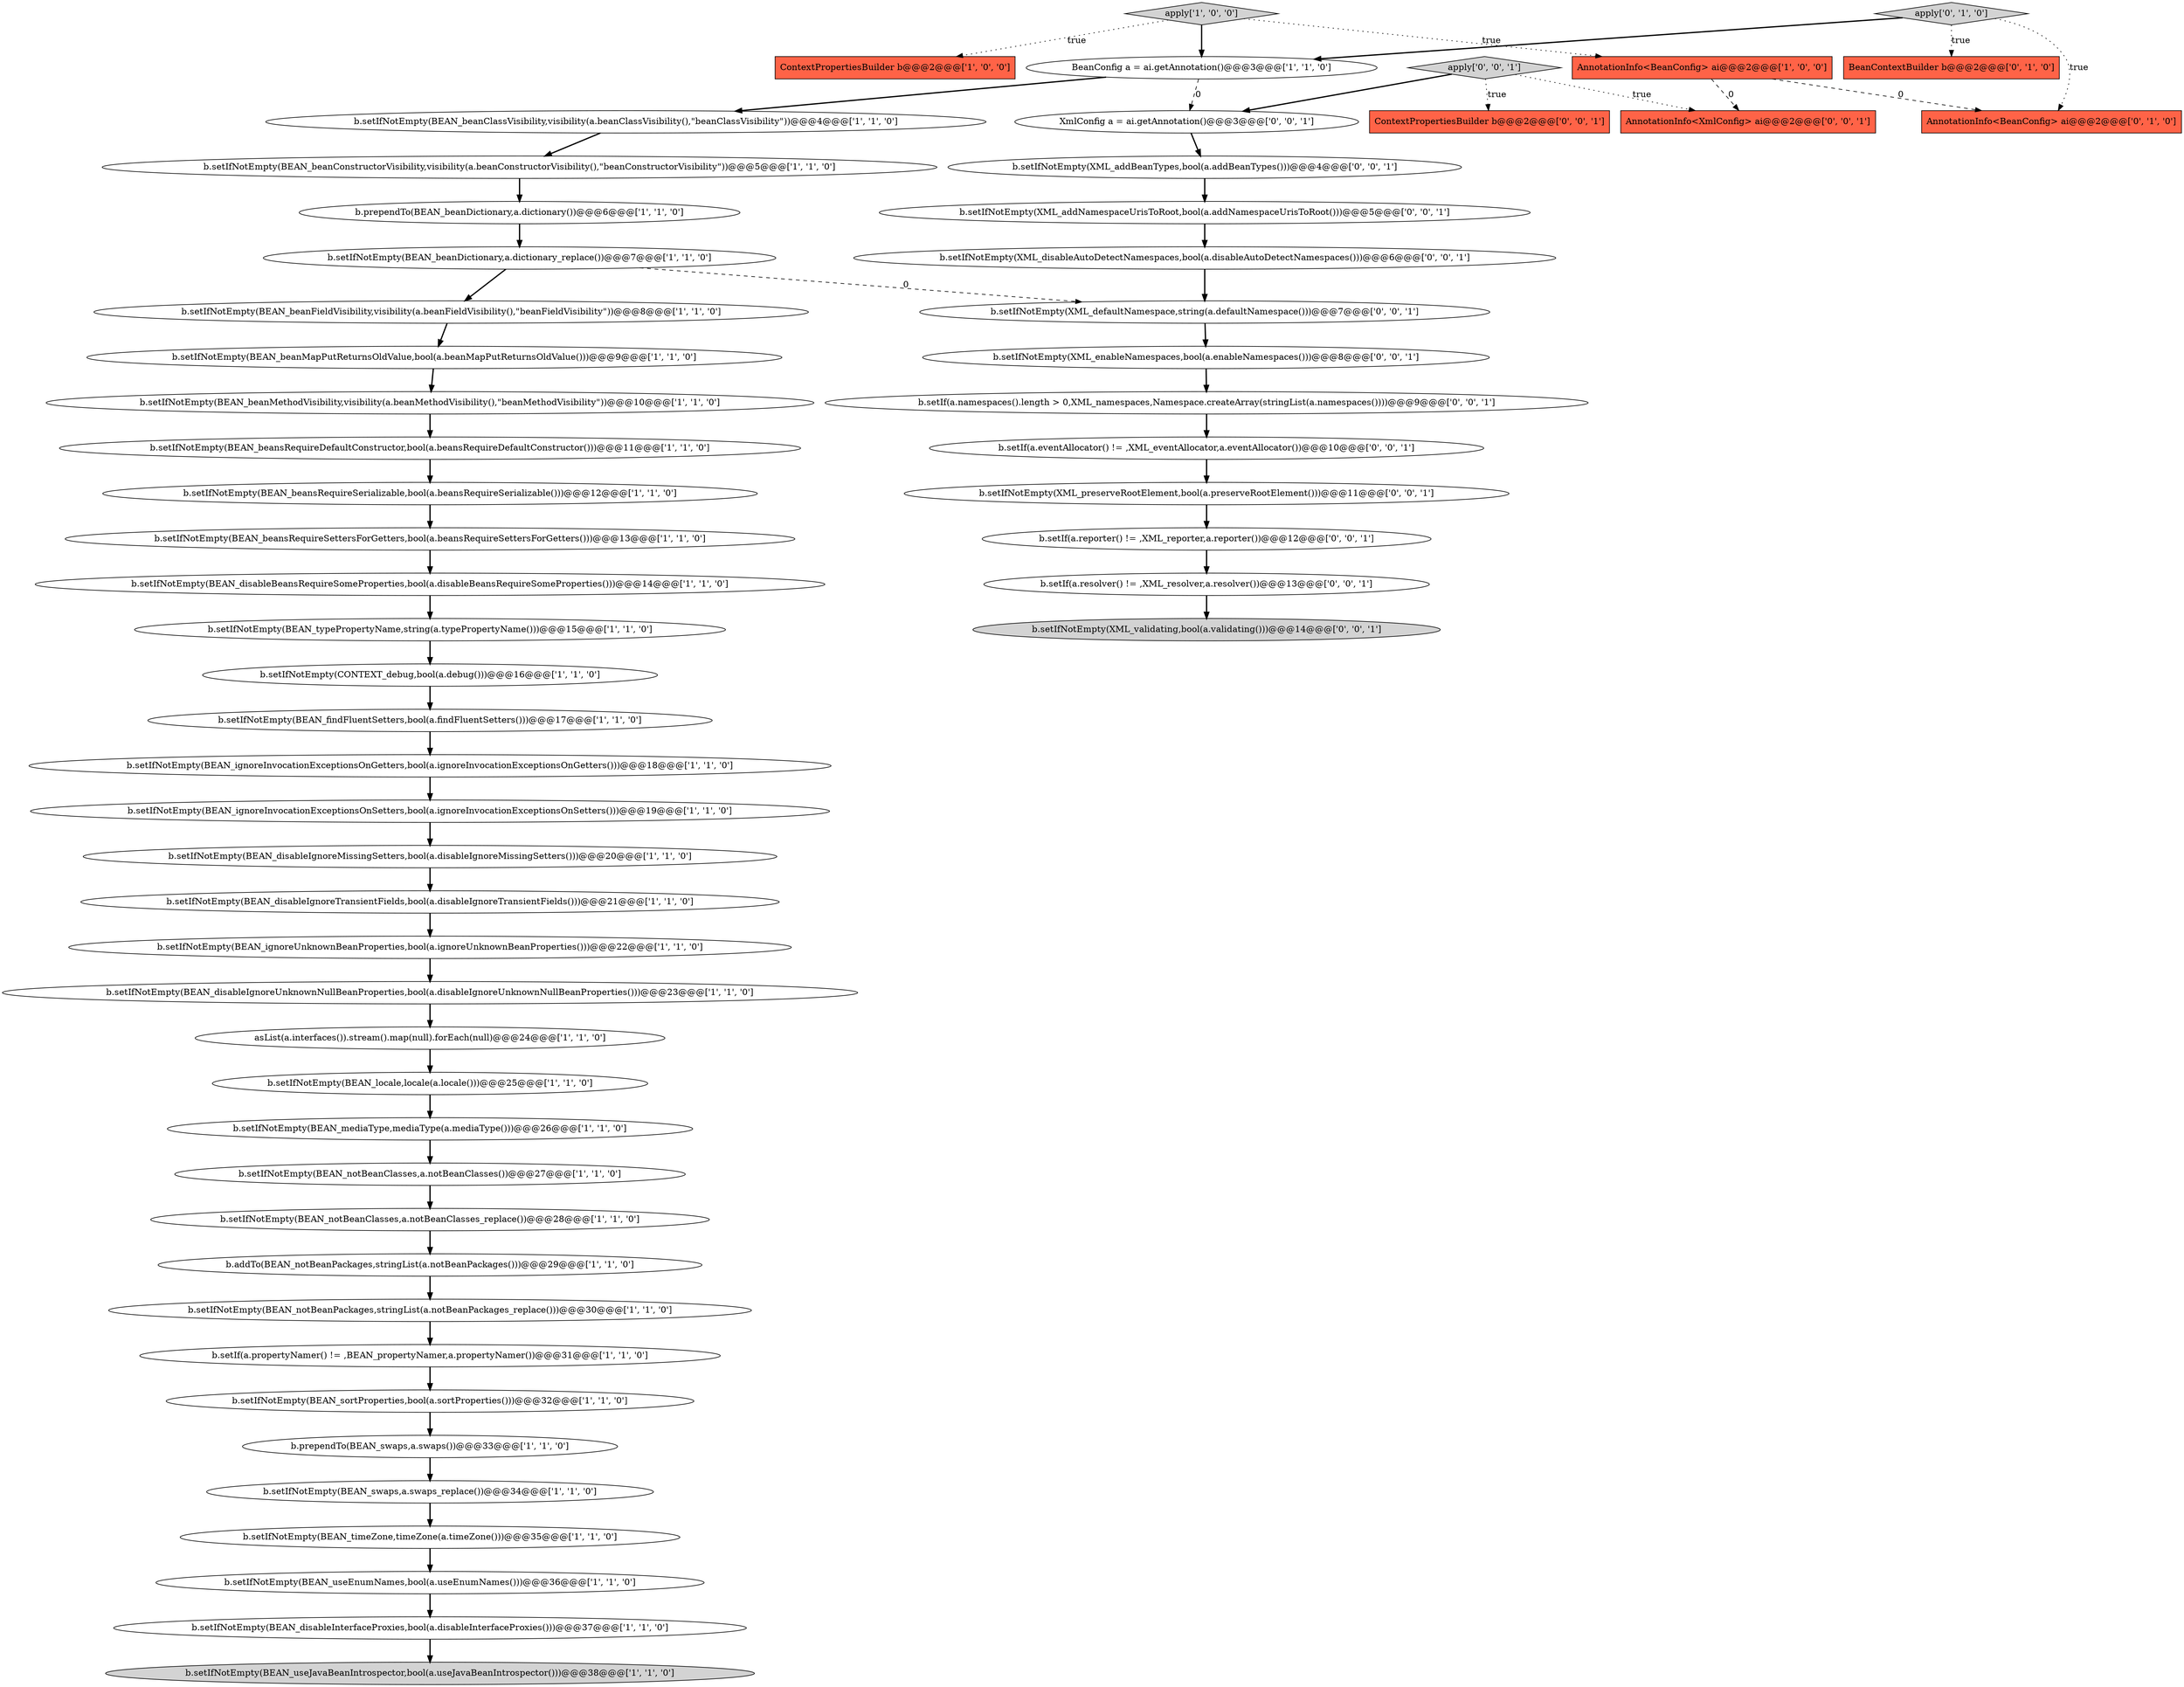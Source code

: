 digraph {
11 [style = filled, label = "b.setIfNotEmpty(BEAN_beanMapPutReturnsOldValue,bool(a.beanMapPutReturnsOldValue()))@@@9@@@['1', '1', '0']", fillcolor = white, shape = ellipse image = "AAA0AAABBB1BBB"];
30 [style = filled, label = "b.setIfNotEmpty(BEAN_disableIgnoreMissingSetters,bool(a.disableIgnoreMissingSetters()))@@@20@@@['1', '1', '0']", fillcolor = white, shape = ellipse image = "AAA0AAABBB1BBB"];
49 [style = filled, label = "b.setIfNotEmpty(XML_validating,bool(a.validating()))@@@14@@@['0', '0', '1']", fillcolor = lightgray, shape = ellipse image = "AAA0AAABBB3BBB"];
54 [style = filled, label = "b.setIf(a.resolver() != ,XML_resolver,a.resolver())@@@13@@@['0', '0', '1']", fillcolor = white, shape = ellipse image = "AAA0AAABBB3BBB"];
35 [style = filled, label = "b.setIfNotEmpty(BEAN_ignoreInvocationExceptionsOnGetters,bool(a.ignoreInvocationExceptionsOnGetters()))@@@18@@@['1', '1', '0']", fillcolor = white, shape = ellipse image = "AAA0AAABBB1BBB"];
0 [style = filled, label = "b.setIfNotEmpty(BEAN_beansRequireSettersForGetters,bool(a.beansRequireSettersForGetters()))@@@13@@@['1', '1', '0']", fillcolor = white, shape = ellipse image = "AAA0AAABBB1BBB"];
2 [style = filled, label = "BeanConfig a = ai.getAnnotation()@@@3@@@['1', '1', '0']", fillcolor = white, shape = ellipse image = "AAA0AAABBB1BBB"];
1 [style = filled, label = "b.prependTo(BEAN_beanDictionary,a.dictionary())@@@6@@@['1', '1', '0']", fillcolor = white, shape = ellipse image = "AAA0AAABBB1BBB"];
34 [style = filled, label = "b.setIfNotEmpty(BEAN_beansRequireDefaultConstructor,bool(a.beansRequireDefaultConstructor()))@@@11@@@['1', '1', '0']", fillcolor = white, shape = ellipse image = "AAA0AAABBB1BBB"];
32 [style = filled, label = "b.setIfNotEmpty(BEAN_findFluentSetters,bool(a.findFluentSetters()))@@@17@@@['1', '1', '0']", fillcolor = white, shape = ellipse image = "AAA0AAABBB1BBB"];
13 [style = filled, label = "b.setIfNotEmpty(BEAN_mediaType,mediaType(a.mediaType()))@@@26@@@['1', '1', '0']", fillcolor = white, shape = ellipse image = "AAA0AAABBB1BBB"];
45 [style = filled, label = "ContextPropertiesBuilder b@@@2@@@['0', '0', '1']", fillcolor = tomato, shape = box image = "AAA0AAABBB3BBB"];
33 [style = filled, label = "b.setIfNotEmpty(BEAN_beanDictionary,a.dictionary_replace())@@@7@@@['1', '1', '0']", fillcolor = white, shape = ellipse image = "AAA0AAABBB1BBB"];
38 [style = filled, label = "b.setIfNotEmpty(BEAN_beanFieldVisibility,visibility(a.beanFieldVisibility(),\"beanFieldVisibility\"))@@@8@@@['1', '1', '0']", fillcolor = white, shape = ellipse image = "AAA0AAABBB1BBB"];
15 [style = filled, label = "b.addTo(BEAN_notBeanPackages,stringList(a.notBeanPackages()))@@@29@@@['1', '1', '0']", fillcolor = white, shape = ellipse image = "AAA0AAABBB1BBB"];
4 [style = filled, label = "ContextPropertiesBuilder b@@@2@@@['1', '0', '0']", fillcolor = tomato, shape = box image = "AAA0AAABBB1BBB"];
55 [style = filled, label = "b.setIfNotEmpty(XML_enableNamespaces,bool(a.enableNamespaces()))@@@8@@@['0', '0', '1']", fillcolor = white, shape = ellipse image = "AAA0AAABBB3BBB"];
43 [style = filled, label = "b.setIfNotEmpty(XML_addBeanTypes,bool(a.addBeanTypes()))@@@4@@@['0', '0', '1']", fillcolor = white, shape = ellipse image = "AAA0AAABBB3BBB"];
22 [style = filled, label = "b.setIfNotEmpty(BEAN_notBeanClasses,a.notBeanClasses_replace())@@@28@@@['1', '1', '0']", fillcolor = white, shape = ellipse image = "AAA0AAABBB1BBB"];
36 [style = filled, label = "b.setIfNotEmpty(BEAN_disableIgnoreTransientFields,bool(a.disableIgnoreTransientFields()))@@@21@@@['1', '1', '0']", fillcolor = white, shape = ellipse image = "AAA0AAABBB1BBB"];
47 [style = filled, label = "AnnotationInfo<XmlConfig> ai@@@2@@@['0', '0', '1']", fillcolor = tomato, shape = box image = "AAA0AAABBB3BBB"];
31 [style = filled, label = "b.setIfNotEmpty(BEAN_ignoreUnknownBeanProperties,bool(a.ignoreUnknownBeanProperties()))@@@22@@@['1', '1', '0']", fillcolor = white, shape = ellipse image = "AAA0AAABBB1BBB"];
19 [style = filled, label = "b.setIfNotEmpty(BEAN_useJavaBeanIntrospector,bool(a.useJavaBeanIntrospector()))@@@38@@@['1', '1', '0']", fillcolor = lightgray, shape = ellipse image = "AAA0AAABBB1BBB"];
46 [style = filled, label = "b.setIf(a.eventAllocator() != ,XML_eventAllocator,a.eventAllocator())@@@10@@@['0', '0', '1']", fillcolor = white, shape = ellipse image = "AAA0AAABBB3BBB"];
56 [style = filled, label = "b.setIfNotEmpty(XML_preserveRootElement,bool(a.preserveRootElement()))@@@11@@@['0', '0', '1']", fillcolor = white, shape = ellipse image = "AAA0AAABBB3BBB"];
26 [style = filled, label = "b.setIfNotEmpty(BEAN_notBeanPackages,stringList(a.notBeanPackages_replace()))@@@30@@@['1', '1', '0']", fillcolor = white, shape = ellipse image = "AAA0AAABBB1BBB"];
14 [style = filled, label = "b.setIfNotEmpty(BEAN_beanClassVisibility,visibility(a.beanClassVisibility(),\"beanClassVisibility\"))@@@4@@@['1', '1', '0']", fillcolor = white, shape = ellipse image = "AAA0AAABBB1BBB"];
39 [style = filled, label = "BeanContextBuilder b@@@2@@@['0', '1', '0']", fillcolor = tomato, shape = box image = "AAA0AAABBB2BBB"];
8 [style = filled, label = "b.setIfNotEmpty(BEAN_beanConstructorVisibility,visibility(a.beanConstructorVisibility(),\"beanConstructorVisibility\"))@@@5@@@['1', '1', '0']", fillcolor = white, shape = ellipse image = "AAA0AAABBB1BBB"];
25 [style = filled, label = "b.setIfNotEmpty(BEAN_locale,locale(a.locale()))@@@25@@@['1', '1', '0']", fillcolor = white, shape = ellipse image = "AAA0AAABBB1BBB"];
37 [style = filled, label = "b.setIfNotEmpty(BEAN_swaps,a.swaps_replace())@@@34@@@['1', '1', '0']", fillcolor = white, shape = ellipse image = "AAA0AAABBB1BBB"];
10 [style = filled, label = "b.setIf(a.propertyNamer() != ,BEAN_propertyNamer,a.propertyNamer())@@@31@@@['1', '1', '0']", fillcolor = white, shape = ellipse image = "AAA0AAABBB1BBB"];
41 [style = filled, label = "AnnotationInfo<BeanConfig> ai@@@2@@@['0', '1', '0']", fillcolor = tomato, shape = box image = "AAA1AAABBB2BBB"];
48 [style = filled, label = "apply['0', '0', '1']", fillcolor = lightgray, shape = diamond image = "AAA0AAABBB3BBB"];
12 [style = filled, label = "b.setIfNotEmpty(BEAN_beansRequireSerializable,bool(a.beansRequireSerializable()))@@@12@@@['1', '1', '0']", fillcolor = white, shape = ellipse image = "AAA0AAABBB1BBB"];
23 [style = filled, label = "apply['1', '0', '0']", fillcolor = lightgray, shape = diamond image = "AAA0AAABBB1BBB"];
3 [style = filled, label = "asList(a.interfaces()).stream().map(null).forEach(null)@@@24@@@['1', '1', '0']", fillcolor = white, shape = ellipse image = "AAA0AAABBB1BBB"];
5 [style = filled, label = "b.setIfNotEmpty(BEAN_ignoreInvocationExceptionsOnSetters,bool(a.ignoreInvocationExceptionsOnSetters()))@@@19@@@['1', '1', '0']", fillcolor = white, shape = ellipse image = "AAA0AAABBB1BBB"];
6 [style = filled, label = "b.setIfNotEmpty(BEAN_disableBeansRequireSomeProperties,bool(a.disableBeansRequireSomeProperties()))@@@14@@@['1', '1', '0']", fillcolor = white, shape = ellipse image = "AAA0AAABBB1BBB"];
42 [style = filled, label = "b.setIf(a.namespaces().length > 0,XML_namespaces,Namespace.createArray(stringList(a.namespaces())))@@@9@@@['0', '0', '1']", fillcolor = white, shape = ellipse image = "AAA0AAABBB3BBB"];
52 [style = filled, label = "b.setIfNotEmpty(XML_defaultNamespace,string(a.defaultNamespace()))@@@7@@@['0', '0', '1']", fillcolor = white, shape = ellipse image = "AAA0AAABBB3BBB"];
29 [style = filled, label = "b.setIfNotEmpty(BEAN_disableIgnoreUnknownNullBeanProperties,bool(a.disableIgnoreUnknownNullBeanProperties()))@@@23@@@['1', '1', '0']", fillcolor = white, shape = ellipse image = "AAA0AAABBB1BBB"];
28 [style = filled, label = "b.setIfNotEmpty(BEAN_timeZone,timeZone(a.timeZone()))@@@35@@@['1', '1', '0']", fillcolor = white, shape = ellipse image = "AAA0AAABBB1BBB"];
27 [style = filled, label = "b.prependTo(BEAN_swaps,a.swaps())@@@33@@@['1', '1', '0']", fillcolor = white, shape = ellipse image = "AAA0AAABBB1BBB"];
40 [style = filled, label = "apply['0', '1', '0']", fillcolor = lightgray, shape = diamond image = "AAA0AAABBB2BBB"];
50 [style = filled, label = "XmlConfig a = ai.getAnnotation()@@@3@@@['0', '0', '1']", fillcolor = white, shape = ellipse image = "AAA0AAABBB3BBB"];
51 [style = filled, label = "b.setIf(a.reporter() != ,XML_reporter,a.reporter())@@@12@@@['0', '0', '1']", fillcolor = white, shape = ellipse image = "AAA0AAABBB3BBB"];
18 [style = filled, label = "b.setIfNotEmpty(BEAN_useEnumNames,bool(a.useEnumNames()))@@@36@@@['1', '1', '0']", fillcolor = white, shape = ellipse image = "AAA0AAABBB1BBB"];
9 [style = filled, label = "b.setIfNotEmpty(BEAN_beanMethodVisibility,visibility(a.beanMethodVisibility(),\"beanMethodVisibility\"))@@@10@@@['1', '1', '0']", fillcolor = white, shape = ellipse image = "AAA0AAABBB1BBB"];
21 [style = filled, label = "b.setIfNotEmpty(BEAN_disableInterfaceProxies,bool(a.disableInterfaceProxies()))@@@37@@@['1', '1', '0']", fillcolor = white, shape = ellipse image = "AAA0AAABBB1BBB"];
17 [style = filled, label = "b.setIfNotEmpty(BEAN_sortProperties,bool(a.sortProperties()))@@@32@@@['1', '1', '0']", fillcolor = white, shape = ellipse image = "AAA0AAABBB1BBB"];
53 [style = filled, label = "b.setIfNotEmpty(XML_disableAutoDetectNamespaces,bool(a.disableAutoDetectNamespaces()))@@@6@@@['0', '0', '1']", fillcolor = white, shape = ellipse image = "AAA0AAABBB3BBB"];
24 [style = filled, label = "b.setIfNotEmpty(CONTEXT_debug,bool(a.debug()))@@@16@@@['1', '1', '0']", fillcolor = white, shape = ellipse image = "AAA0AAABBB1BBB"];
16 [style = filled, label = "AnnotationInfo<BeanConfig> ai@@@2@@@['1', '0', '0']", fillcolor = tomato, shape = box image = "AAA1AAABBB1BBB"];
44 [style = filled, label = "b.setIfNotEmpty(XML_addNamespaceUrisToRoot,bool(a.addNamespaceUrisToRoot()))@@@5@@@['0', '0', '1']", fillcolor = white, shape = ellipse image = "AAA0AAABBB3BBB"];
7 [style = filled, label = "b.setIfNotEmpty(BEAN_typePropertyName,string(a.typePropertyName()))@@@15@@@['1', '1', '0']", fillcolor = white, shape = ellipse image = "AAA0AAABBB1BBB"];
20 [style = filled, label = "b.setIfNotEmpty(BEAN_notBeanClasses,a.notBeanClasses())@@@27@@@['1', '1', '0']", fillcolor = white, shape = ellipse image = "AAA0AAABBB1BBB"];
23->16 [style = dotted, label="true"];
32->35 [style = bold, label=""];
40->2 [style = bold, label=""];
40->39 [style = dotted, label="true"];
46->56 [style = bold, label=""];
22->15 [style = bold, label=""];
37->28 [style = bold, label=""];
28->18 [style = bold, label=""];
50->43 [style = bold, label=""];
42->46 [style = bold, label=""];
21->19 [style = bold, label=""];
54->49 [style = bold, label=""];
26->10 [style = bold, label=""];
0->6 [style = bold, label=""];
25->13 [style = bold, label=""];
38->11 [style = bold, label=""];
3->25 [style = bold, label=""];
51->54 [style = bold, label=""];
53->52 [style = bold, label=""];
29->3 [style = bold, label=""];
36->31 [style = bold, label=""];
24->32 [style = bold, label=""];
48->50 [style = bold, label=""];
31->29 [style = bold, label=""];
30->36 [style = bold, label=""];
10->17 [style = bold, label=""];
52->55 [style = bold, label=""];
2->50 [style = dashed, label="0"];
34->12 [style = bold, label=""];
11->9 [style = bold, label=""];
55->42 [style = bold, label=""];
12->0 [style = bold, label=""];
44->53 [style = bold, label=""];
48->45 [style = dotted, label="true"];
20->22 [style = bold, label=""];
15->26 [style = bold, label=""];
56->51 [style = bold, label=""];
35->5 [style = bold, label=""];
8->1 [style = bold, label=""];
7->24 [style = bold, label=""];
1->33 [style = bold, label=""];
27->37 [style = bold, label=""];
23->4 [style = dotted, label="true"];
16->41 [style = dashed, label="0"];
16->47 [style = dashed, label="0"];
33->52 [style = dashed, label="0"];
48->47 [style = dotted, label="true"];
2->14 [style = bold, label=""];
33->38 [style = bold, label=""];
14->8 [style = bold, label=""];
23->2 [style = bold, label=""];
5->30 [style = bold, label=""];
18->21 [style = bold, label=""];
17->27 [style = bold, label=""];
6->7 [style = bold, label=""];
43->44 [style = bold, label=""];
40->41 [style = dotted, label="true"];
13->20 [style = bold, label=""];
9->34 [style = bold, label=""];
}
